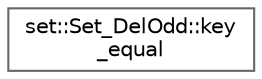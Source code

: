 digraph "类继承关系图"
{
 // LATEX_PDF_SIZE
  bgcolor="transparent";
  edge [fontname=Helvetica,fontsize=10,labelfontname=Helvetica,labelfontsize=10];
  node [fontname=Helvetica,fontsize=10,shape=box,height=0.2,width=0.4];
  rankdir="LR";
  Node0 [id="Node000000",label="set::Set_DelOdd::key\l_equal",height=0.2,width=0.4,color="grey40", fillcolor="white", style="filled",URL="$structset_1_1_set___del_odd_1_1key__equal.html",tooltip=" "];
}
